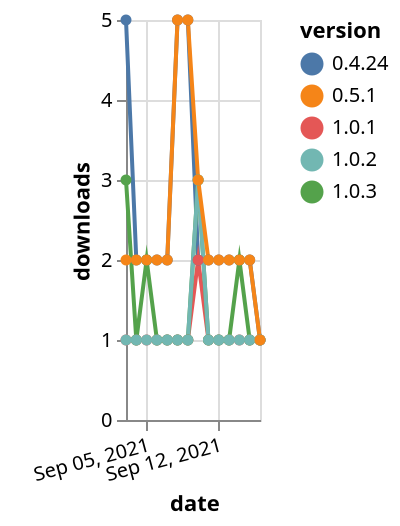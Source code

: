 {"$schema": "https://vega.github.io/schema/vega-lite/v5.json", "description": "A simple bar chart with embedded data.", "data": {"values": [{"date": "2021-09-03", "total": 3549, "delta": 5, "version": "0.4.24"}, {"date": "2021-09-04", "total": 3551, "delta": 2, "version": "0.4.24"}, {"date": "2021-09-05", "total": 3553, "delta": 2, "version": "0.4.24"}, {"date": "2021-09-06", "total": 3555, "delta": 2, "version": "0.4.24"}, {"date": "2021-09-07", "total": 3557, "delta": 2, "version": "0.4.24"}, {"date": "2021-09-08", "total": 3562, "delta": 5, "version": "0.4.24"}, {"date": "2021-09-09", "total": 3567, "delta": 5, "version": "0.4.24"}, {"date": "2021-09-10", "total": 3569, "delta": 2, "version": "0.4.24"}, {"date": "2021-09-11", "total": 3571, "delta": 2, "version": "0.4.24"}, {"date": "2021-09-12", "total": 3573, "delta": 2, "version": "0.4.24"}, {"date": "2021-09-13", "total": 3575, "delta": 2, "version": "0.4.24"}, {"date": "2021-09-14", "total": 3577, "delta": 2, "version": "0.4.24"}, {"date": "2021-09-15", "total": 3579, "delta": 2, "version": "0.4.24"}, {"date": "2021-09-16", "total": 3580, "delta": 1, "version": "0.4.24"}, {"date": "2021-09-03", "total": 178, "delta": 1, "version": "1.0.1"}, {"date": "2021-09-04", "total": 179, "delta": 1, "version": "1.0.1"}, {"date": "2021-09-05", "total": 180, "delta": 1, "version": "1.0.1"}, {"date": "2021-09-06", "total": 181, "delta": 1, "version": "1.0.1"}, {"date": "2021-09-07", "total": 182, "delta": 1, "version": "1.0.1"}, {"date": "2021-09-08", "total": 183, "delta": 1, "version": "1.0.1"}, {"date": "2021-09-09", "total": 184, "delta": 1, "version": "1.0.1"}, {"date": "2021-09-10", "total": 186, "delta": 2, "version": "1.0.1"}, {"date": "2021-09-11", "total": 187, "delta": 1, "version": "1.0.1"}, {"date": "2021-09-12", "total": 188, "delta": 1, "version": "1.0.1"}, {"date": "2021-09-13", "total": 189, "delta": 1, "version": "1.0.1"}, {"date": "2021-09-14", "total": 190, "delta": 1, "version": "1.0.1"}, {"date": "2021-09-15", "total": 191, "delta": 1, "version": "1.0.1"}, {"date": "2021-09-16", "total": 192, "delta": 1, "version": "1.0.1"}, {"date": "2021-09-03", "total": 211, "delta": 3, "version": "1.0.3"}, {"date": "2021-09-04", "total": 212, "delta": 1, "version": "1.0.3"}, {"date": "2021-09-05", "total": 214, "delta": 2, "version": "1.0.3"}, {"date": "2021-09-06", "total": 215, "delta": 1, "version": "1.0.3"}, {"date": "2021-09-07", "total": 216, "delta": 1, "version": "1.0.3"}, {"date": "2021-09-08", "total": 217, "delta": 1, "version": "1.0.3"}, {"date": "2021-09-09", "total": 218, "delta": 1, "version": "1.0.3"}, {"date": "2021-09-10", "total": 221, "delta": 3, "version": "1.0.3"}, {"date": "2021-09-11", "total": 222, "delta": 1, "version": "1.0.3"}, {"date": "2021-09-12", "total": 223, "delta": 1, "version": "1.0.3"}, {"date": "2021-09-13", "total": 224, "delta": 1, "version": "1.0.3"}, {"date": "2021-09-14", "total": 226, "delta": 2, "version": "1.0.3"}, {"date": "2021-09-15", "total": 227, "delta": 1, "version": "1.0.3"}, {"date": "2021-09-16", "total": 228, "delta": 1, "version": "1.0.3"}, {"date": "2021-09-03", "total": 279, "delta": 1, "version": "1.0.2"}, {"date": "2021-09-04", "total": 280, "delta": 1, "version": "1.0.2"}, {"date": "2021-09-05", "total": 281, "delta": 1, "version": "1.0.2"}, {"date": "2021-09-06", "total": 282, "delta": 1, "version": "1.0.2"}, {"date": "2021-09-07", "total": 283, "delta": 1, "version": "1.0.2"}, {"date": "2021-09-08", "total": 284, "delta": 1, "version": "1.0.2"}, {"date": "2021-09-09", "total": 285, "delta": 1, "version": "1.0.2"}, {"date": "2021-09-10", "total": 288, "delta": 3, "version": "1.0.2"}, {"date": "2021-09-11", "total": 289, "delta": 1, "version": "1.0.2"}, {"date": "2021-09-12", "total": 290, "delta": 1, "version": "1.0.2"}, {"date": "2021-09-13", "total": 291, "delta": 1, "version": "1.0.2"}, {"date": "2021-09-14", "total": 292, "delta": 1, "version": "1.0.2"}, {"date": "2021-09-15", "total": 293, "delta": 1, "version": "1.0.2"}, {"date": "2021-09-16", "total": 294, "delta": 1, "version": "1.0.2"}, {"date": "2021-09-03", "total": 3894, "delta": 2, "version": "0.5.1"}, {"date": "2021-09-04", "total": 3896, "delta": 2, "version": "0.5.1"}, {"date": "2021-09-05", "total": 3898, "delta": 2, "version": "0.5.1"}, {"date": "2021-09-06", "total": 3900, "delta": 2, "version": "0.5.1"}, {"date": "2021-09-07", "total": 3902, "delta": 2, "version": "0.5.1"}, {"date": "2021-09-08", "total": 3907, "delta": 5, "version": "0.5.1"}, {"date": "2021-09-09", "total": 3912, "delta": 5, "version": "0.5.1"}, {"date": "2021-09-10", "total": 3915, "delta": 3, "version": "0.5.1"}, {"date": "2021-09-11", "total": 3917, "delta": 2, "version": "0.5.1"}, {"date": "2021-09-12", "total": 3919, "delta": 2, "version": "0.5.1"}, {"date": "2021-09-13", "total": 3921, "delta": 2, "version": "0.5.1"}, {"date": "2021-09-14", "total": 3923, "delta": 2, "version": "0.5.1"}, {"date": "2021-09-15", "total": 3925, "delta": 2, "version": "0.5.1"}, {"date": "2021-09-16", "total": 3926, "delta": 1, "version": "0.5.1"}]}, "width": "container", "mark": {"type": "line", "point": {"filled": true}}, "encoding": {"x": {"field": "date", "type": "temporal", "timeUnit": "yearmonthdate", "title": "date", "axis": {"labelAngle": -15}}, "y": {"field": "delta", "type": "quantitative", "title": "downloads"}, "color": {"field": "version", "type": "nominal"}, "tooltip": {"field": "delta"}}}